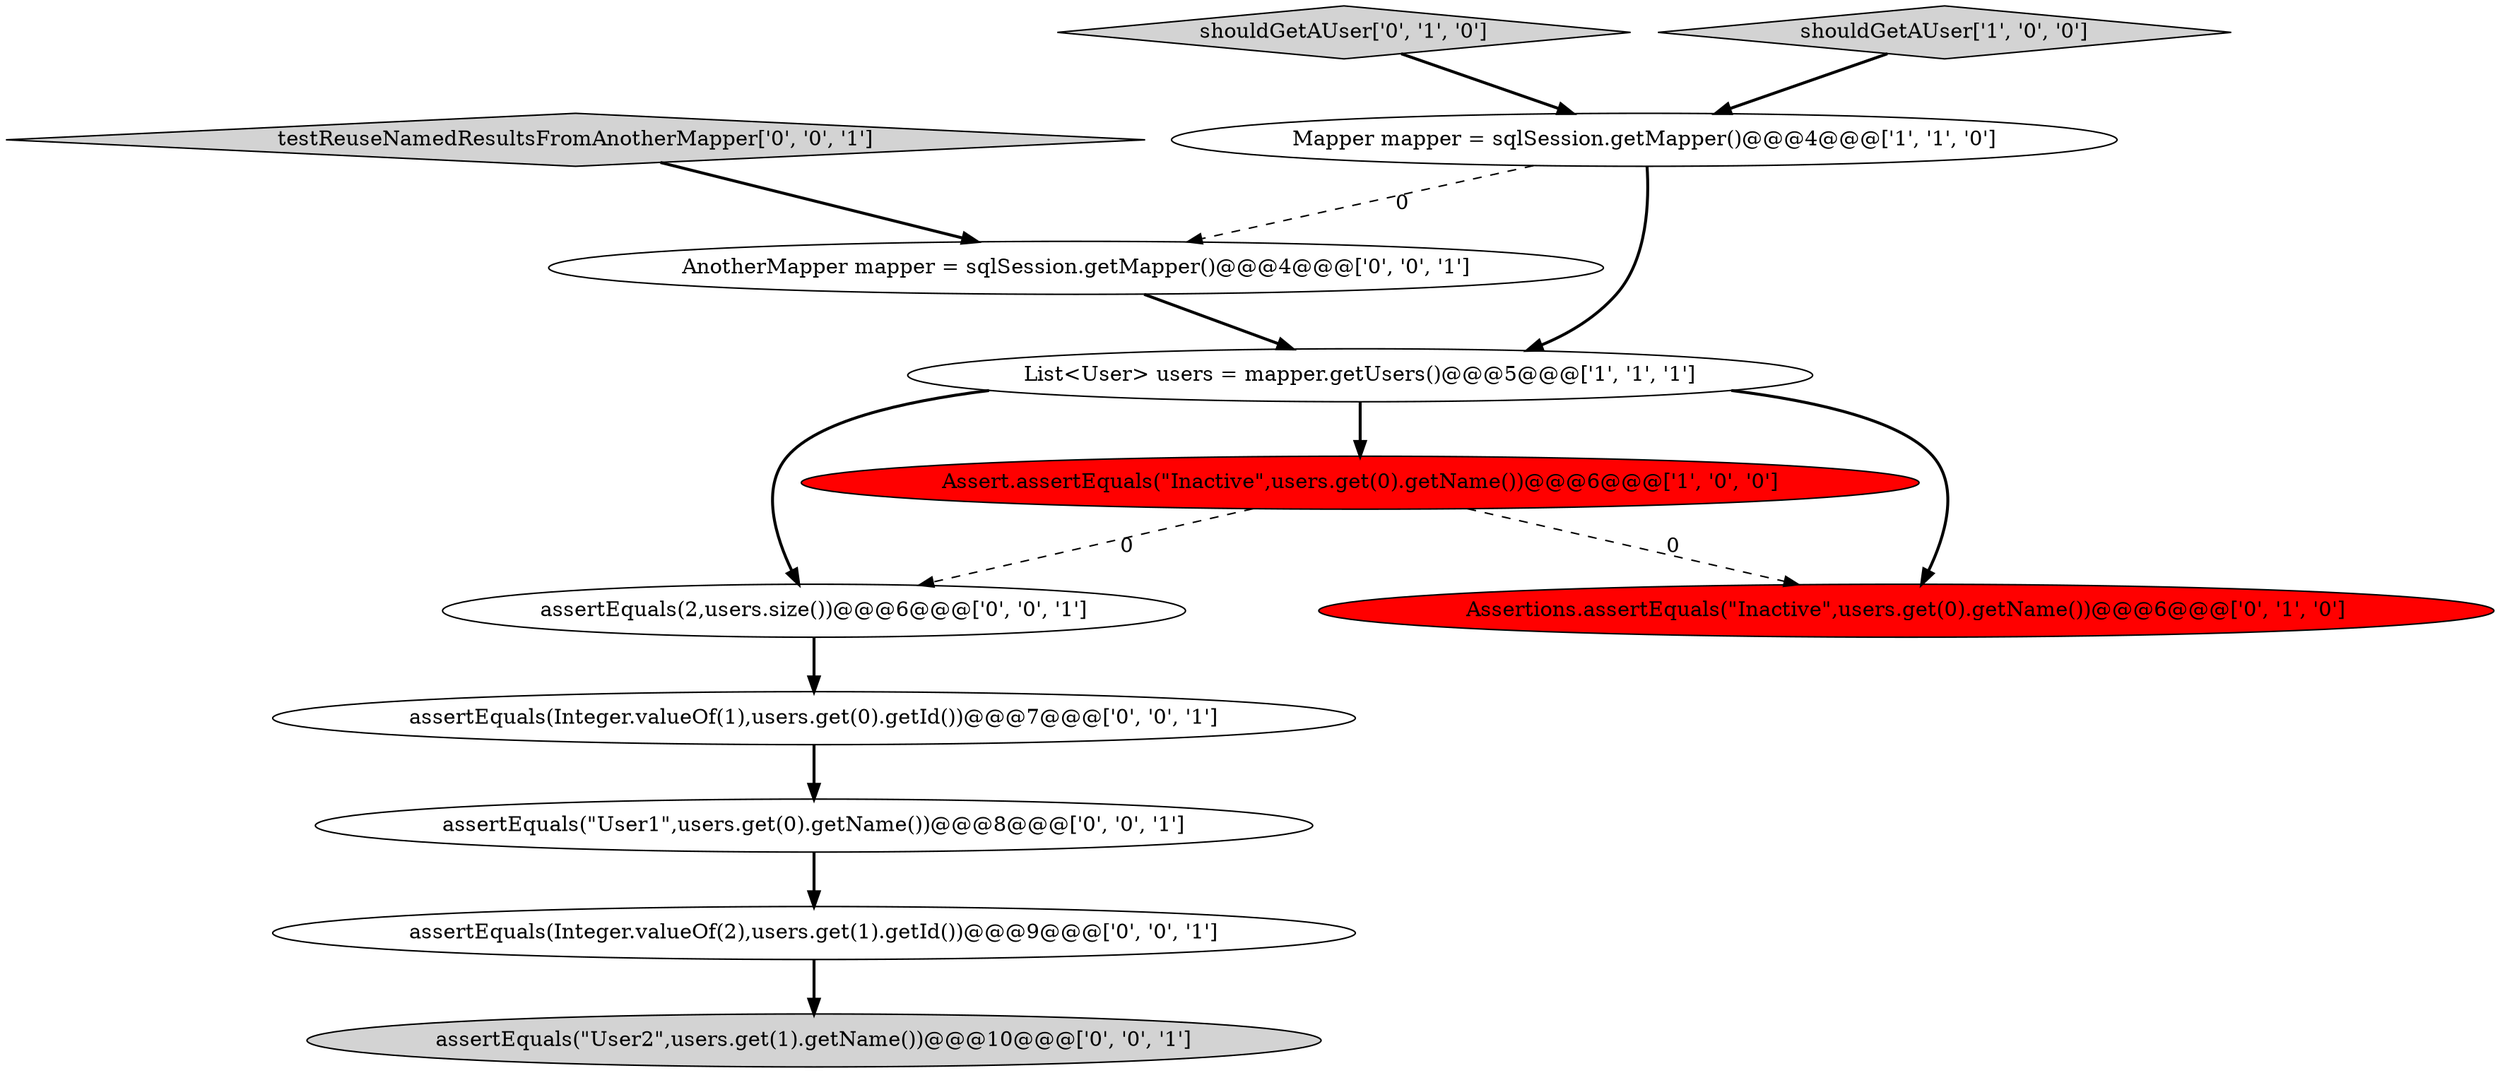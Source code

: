 digraph {
3 [style = filled, label = "Assert.assertEquals(\"Inactive\",users.get(0).getName())@@@6@@@['1', '0', '0']", fillcolor = red, shape = ellipse image = "AAA1AAABBB1BBB"];
10 [style = filled, label = "assertEquals(Integer.valueOf(1),users.get(0).getId())@@@7@@@['0', '0', '1']", fillcolor = white, shape = ellipse image = "AAA0AAABBB3BBB"];
11 [style = filled, label = "assertEquals(\"User1\",users.get(0).getName())@@@8@@@['0', '0', '1']", fillcolor = white, shape = ellipse image = "AAA0AAABBB3BBB"];
9 [style = filled, label = "assertEquals(2,users.size())@@@6@@@['0', '0', '1']", fillcolor = white, shape = ellipse image = "AAA0AAABBB3BBB"];
8 [style = filled, label = "AnotherMapper mapper = sqlSession.getMapper()@@@4@@@['0', '0', '1']", fillcolor = white, shape = ellipse image = "AAA0AAABBB3BBB"];
0 [style = filled, label = "List<User> users = mapper.getUsers()@@@5@@@['1', '1', '1']", fillcolor = white, shape = ellipse image = "AAA0AAABBB1BBB"];
12 [style = filled, label = "testReuseNamedResultsFromAnotherMapper['0', '0', '1']", fillcolor = lightgray, shape = diamond image = "AAA0AAABBB3BBB"];
2 [style = filled, label = "Mapper mapper = sqlSession.getMapper()@@@4@@@['1', '1', '0']", fillcolor = white, shape = ellipse image = "AAA0AAABBB1BBB"];
5 [style = filled, label = "shouldGetAUser['0', '1', '0']", fillcolor = lightgray, shape = diamond image = "AAA0AAABBB2BBB"];
4 [style = filled, label = "Assertions.assertEquals(\"Inactive\",users.get(0).getName())@@@6@@@['0', '1', '0']", fillcolor = red, shape = ellipse image = "AAA1AAABBB2BBB"];
1 [style = filled, label = "shouldGetAUser['1', '0', '0']", fillcolor = lightgray, shape = diamond image = "AAA0AAABBB1BBB"];
7 [style = filled, label = "assertEquals(\"User2\",users.get(1).getName())@@@10@@@['0', '0', '1']", fillcolor = lightgray, shape = ellipse image = "AAA0AAABBB3BBB"];
6 [style = filled, label = "assertEquals(Integer.valueOf(2),users.get(1).getId())@@@9@@@['0', '0', '1']", fillcolor = white, shape = ellipse image = "AAA0AAABBB3BBB"];
8->0 [style = bold, label=""];
0->3 [style = bold, label=""];
5->2 [style = bold, label=""];
1->2 [style = bold, label=""];
2->0 [style = bold, label=""];
0->9 [style = bold, label=""];
9->10 [style = bold, label=""];
6->7 [style = bold, label=""];
3->9 [style = dashed, label="0"];
3->4 [style = dashed, label="0"];
0->4 [style = bold, label=""];
2->8 [style = dashed, label="0"];
12->8 [style = bold, label=""];
11->6 [style = bold, label=""];
10->11 [style = bold, label=""];
}
